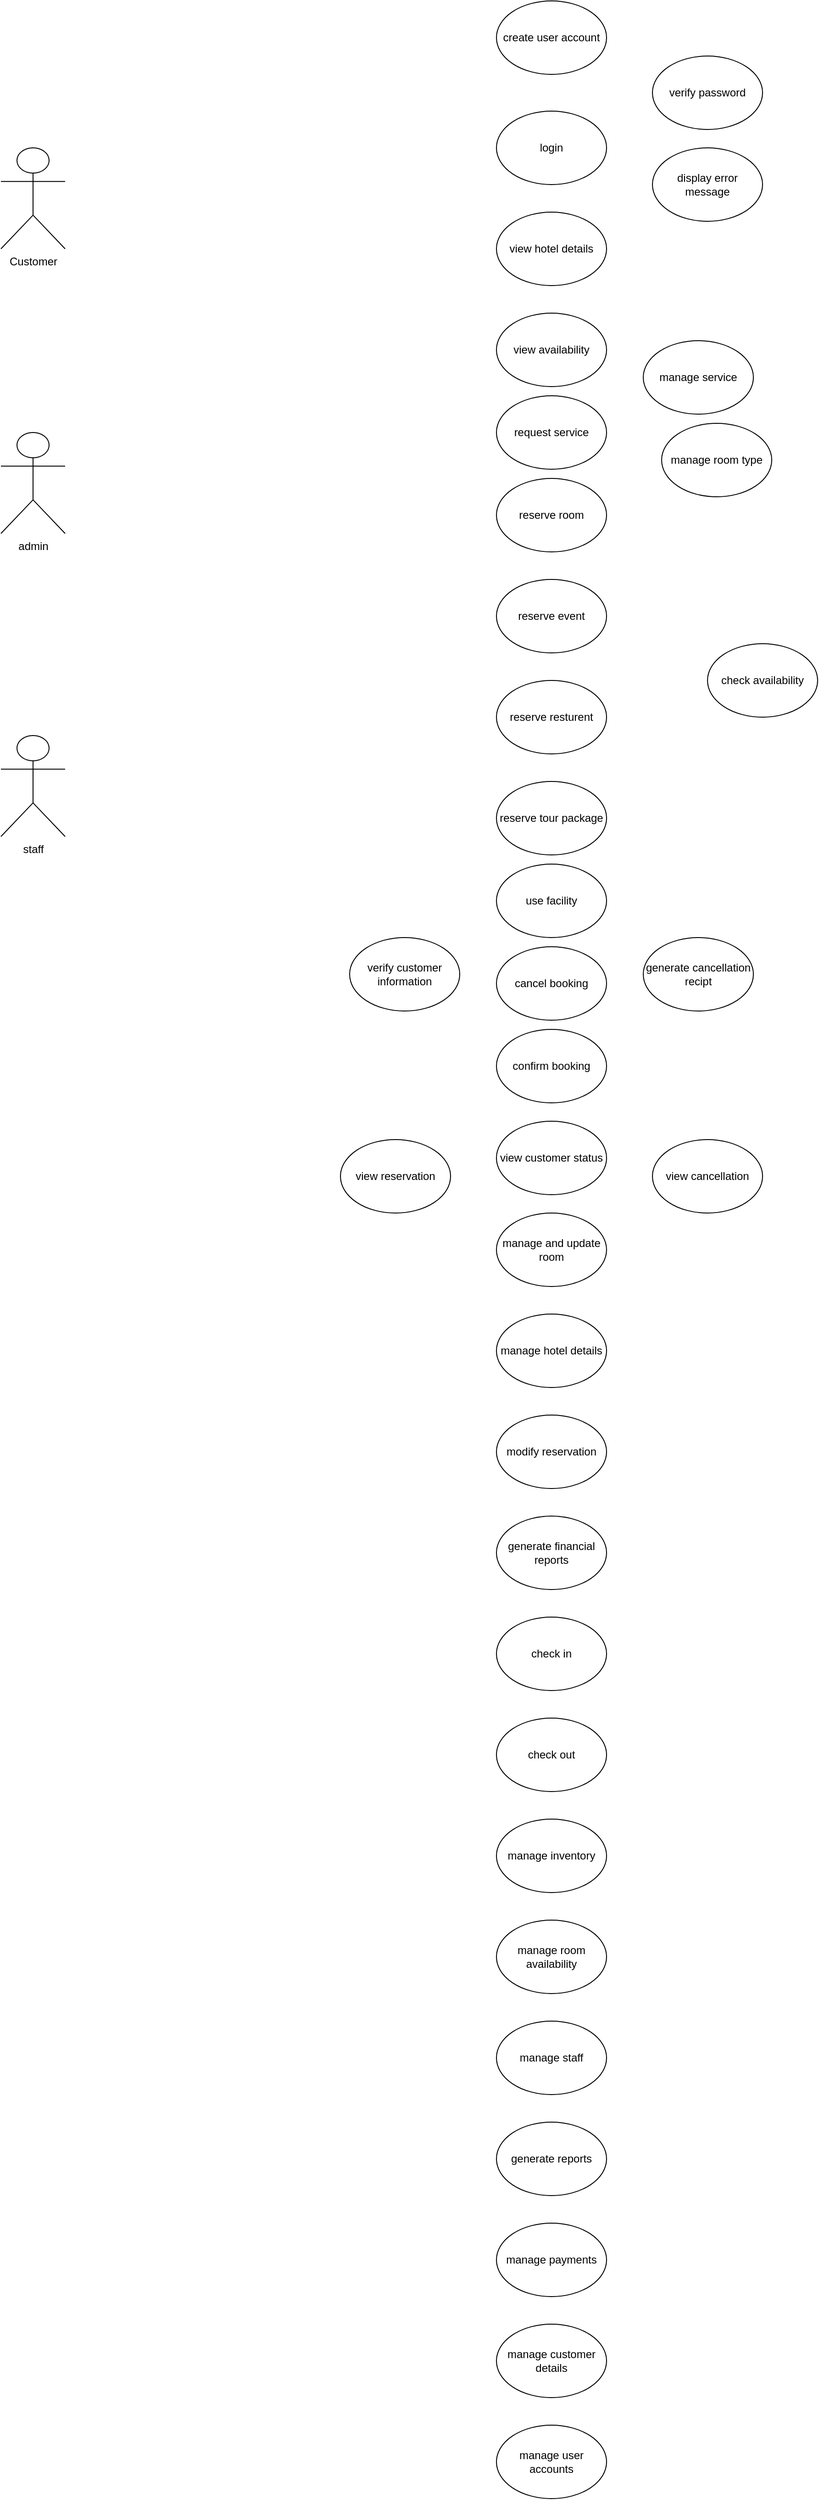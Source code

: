 <mxfile version="21.3.7" type="github">
  <diagram name="Page-1" id="8n2fAxBShtkgeZEnvYDV">
    <mxGraphModel dx="2222" dy="593" grid="1" gridSize="10" guides="1" tooltips="1" connect="1" arrows="1" fold="1" page="1" pageScale="1" pageWidth="1100" pageHeight="1700" math="0" shadow="0">
      <root>
        <mxCell id="0" />
        <mxCell id="1" parent="0" />
        <mxCell id="-rtBCofy2EuOzevjXCgD-1" value="&lt;div&gt;create user account&lt;/div&gt;" style="ellipse;whiteSpace=wrap;html=1;" vertex="1" parent="1">
          <mxGeometry x="410" y="20" width="120" height="80" as="geometry" />
        </mxCell>
        <mxCell id="-rtBCofy2EuOzevjXCgD-2" value="&lt;div&gt;login&lt;/div&gt;" style="ellipse;whiteSpace=wrap;html=1;" vertex="1" parent="1">
          <mxGeometry x="410" y="140" width="120" height="80" as="geometry" />
        </mxCell>
        <mxCell id="-rtBCofy2EuOzevjXCgD-3" value="verify password" style="ellipse;whiteSpace=wrap;html=1;" vertex="1" parent="1">
          <mxGeometry x="580" y="80" width="120" height="80" as="geometry" />
        </mxCell>
        <mxCell id="-rtBCofy2EuOzevjXCgD-4" value="display error message" style="ellipse;whiteSpace=wrap;html=1;" vertex="1" parent="1">
          <mxGeometry x="580" y="180" width="120" height="80" as="geometry" />
        </mxCell>
        <mxCell id="-rtBCofy2EuOzevjXCgD-5" value="view availability" style="ellipse;whiteSpace=wrap;html=1;" vertex="1" parent="1">
          <mxGeometry x="410" y="360" width="120" height="80" as="geometry" />
        </mxCell>
        <mxCell id="-rtBCofy2EuOzevjXCgD-6" value="reserve room" style="ellipse;whiteSpace=wrap;html=1;" vertex="1" parent="1">
          <mxGeometry x="410" y="540" width="120" height="80" as="geometry" />
        </mxCell>
        <mxCell id="-rtBCofy2EuOzevjXCgD-7" value="reserve event" style="ellipse;whiteSpace=wrap;html=1;" vertex="1" parent="1">
          <mxGeometry x="410" y="650" width="120" height="80" as="geometry" />
        </mxCell>
        <mxCell id="-rtBCofy2EuOzevjXCgD-8" value="reserve resturent" style="ellipse;whiteSpace=wrap;html=1;" vertex="1" parent="1">
          <mxGeometry x="410" y="760" width="120" height="80" as="geometry" />
        </mxCell>
        <mxCell id="-rtBCofy2EuOzevjXCgD-9" value="reserve tour package" style="ellipse;whiteSpace=wrap;html=1;" vertex="1" parent="1">
          <mxGeometry x="410" y="870" width="120" height="80" as="geometry" />
        </mxCell>
        <mxCell id="-rtBCofy2EuOzevjXCgD-10" value="manage and update room" style="ellipse;whiteSpace=wrap;html=1;" vertex="1" parent="1">
          <mxGeometry x="410" y="1340" width="120" height="80" as="geometry" />
        </mxCell>
        <mxCell id="-rtBCofy2EuOzevjXCgD-11" value="view customer status" style="ellipse;whiteSpace=wrap;html=1;" vertex="1" parent="1">
          <mxGeometry x="410" y="1240" width="120" height="80" as="geometry" />
        </mxCell>
        <mxCell id="-rtBCofy2EuOzevjXCgD-12" value="check availability" style="ellipse;whiteSpace=wrap;html=1;" vertex="1" parent="1">
          <mxGeometry x="640" y="720" width="120" height="80" as="geometry" />
        </mxCell>
        <mxCell id="-rtBCofy2EuOzevjXCgD-14" value="cancel booking" style="ellipse;whiteSpace=wrap;html=1;" vertex="1" parent="1">
          <mxGeometry x="410" y="1050" width="120" height="80" as="geometry" />
        </mxCell>
        <mxCell id="-rtBCofy2EuOzevjXCgD-15" value="verify customer information" style="ellipse;whiteSpace=wrap;html=1;" vertex="1" parent="1">
          <mxGeometry x="250" y="1040" width="120" height="80" as="geometry" />
        </mxCell>
        <mxCell id="-rtBCofy2EuOzevjXCgD-16" value="generate cancellation recipt" style="ellipse;whiteSpace=wrap;html=1;" vertex="1" parent="1">
          <mxGeometry x="570" y="1040" width="120" height="80" as="geometry" />
        </mxCell>
        <mxCell id="-rtBCofy2EuOzevjXCgD-17" value="confirm booking" style="ellipse;whiteSpace=wrap;html=1;" vertex="1" parent="1">
          <mxGeometry x="410" y="1140" width="120" height="80" as="geometry" />
        </mxCell>
        <mxCell id="-rtBCofy2EuOzevjXCgD-19" value="view reservation" style="ellipse;whiteSpace=wrap;html=1;" vertex="1" parent="1">
          <mxGeometry x="240" y="1260" width="120" height="80" as="geometry" />
        </mxCell>
        <mxCell id="-rtBCofy2EuOzevjXCgD-20" value="view cancellation" style="ellipse;whiteSpace=wrap;html=1;" vertex="1" parent="1">
          <mxGeometry x="580" y="1260" width="120" height="80" as="geometry" />
        </mxCell>
        <mxCell id="-rtBCofy2EuOzevjXCgD-21" value="manage hotel details" style="ellipse;whiteSpace=wrap;html=1;" vertex="1" parent="1">
          <mxGeometry x="410" y="1450" width="120" height="80" as="geometry" />
        </mxCell>
        <mxCell id="-rtBCofy2EuOzevjXCgD-22" value="modify reservation" style="ellipse;whiteSpace=wrap;html=1;" vertex="1" parent="1">
          <mxGeometry x="410" y="1560" width="120" height="80" as="geometry" />
        </mxCell>
        <mxCell id="-rtBCofy2EuOzevjXCgD-23" value="view hotel details" style="ellipse;whiteSpace=wrap;html=1;" vertex="1" parent="1">
          <mxGeometry x="410" y="250" width="120" height="80" as="geometry" />
        </mxCell>
        <mxCell id="-rtBCofy2EuOzevjXCgD-24" value="generate financial reports" style="ellipse;whiteSpace=wrap;html=1;" vertex="1" parent="1">
          <mxGeometry x="410" y="1670" width="120" height="80" as="geometry" />
        </mxCell>
        <mxCell id="-rtBCofy2EuOzevjXCgD-25" value="check in" style="ellipse;whiteSpace=wrap;html=1;" vertex="1" parent="1">
          <mxGeometry x="410" y="1780" width="120" height="80" as="geometry" />
        </mxCell>
        <mxCell id="-rtBCofy2EuOzevjXCgD-26" value="check out" style="ellipse;whiteSpace=wrap;html=1;" vertex="1" parent="1">
          <mxGeometry x="410" y="1890" width="120" height="80" as="geometry" />
        </mxCell>
        <mxCell id="-rtBCofy2EuOzevjXCgD-27" value="manage inventory" style="ellipse;whiteSpace=wrap;html=1;" vertex="1" parent="1">
          <mxGeometry x="410" y="2000" width="120" height="80" as="geometry" />
        </mxCell>
        <mxCell id="-rtBCofy2EuOzevjXCgD-28" value="manage room availability" style="ellipse;whiteSpace=wrap;html=1;" vertex="1" parent="1">
          <mxGeometry x="410" y="2110" width="120" height="80" as="geometry" />
        </mxCell>
        <mxCell id="-rtBCofy2EuOzevjXCgD-29" value="manage staff" style="ellipse;whiteSpace=wrap;html=1;" vertex="1" parent="1">
          <mxGeometry x="410" y="2220" width="120" height="80" as="geometry" />
        </mxCell>
        <mxCell id="-rtBCofy2EuOzevjXCgD-30" value="generate reports" style="ellipse;whiteSpace=wrap;html=1;" vertex="1" parent="1">
          <mxGeometry x="410" y="2330" width="120" height="80" as="geometry" />
        </mxCell>
        <mxCell id="-rtBCofy2EuOzevjXCgD-31" value="manage payments" style="ellipse;whiteSpace=wrap;html=1;" vertex="1" parent="1">
          <mxGeometry x="410" y="2440" width="120" height="80" as="geometry" />
        </mxCell>
        <mxCell id="-rtBCofy2EuOzevjXCgD-32" value="manage customer details" style="ellipse;whiteSpace=wrap;html=1;" vertex="1" parent="1">
          <mxGeometry x="410" y="2550" width="120" height="80" as="geometry" />
        </mxCell>
        <mxCell id="-rtBCofy2EuOzevjXCgD-33" value="manage user accounts" style="ellipse;whiteSpace=wrap;html=1;" vertex="1" parent="1">
          <mxGeometry x="410" y="2660" width="120" height="80" as="geometry" />
        </mxCell>
        <mxCell id="-rtBCofy2EuOzevjXCgD-34" value="manage room type" style="ellipse;whiteSpace=wrap;html=1;" vertex="1" parent="1">
          <mxGeometry x="590" y="480" width="120" height="80" as="geometry" />
        </mxCell>
        <mxCell id="-rtBCofy2EuOzevjXCgD-35" value="use facility" style="ellipse;whiteSpace=wrap;html=1;" vertex="1" parent="1">
          <mxGeometry x="410" y="960" width="120" height="80" as="geometry" />
        </mxCell>
        <mxCell id="-rtBCofy2EuOzevjXCgD-37" value="request service" style="ellipse;whiteSpace=wrap;html=1;" vertex="1" parent="1">
          <mxGeometry x="410" y="450" width="120" height="80" as="geometry" />
        </mxCell>
        <mxCell id="-rtBCofy2EuOzevjXCgD-38" value="manage service" style="ellipse;whiteSpace=wrap;html=1;" vertex="1" parent="1">
          <mxGeometry x="570" y="390" width="120" height="80" as="geometry" />
        </mxCell>
        <mxCell id="-rtBCofy2EuOzevjXCgD-40" value="Customer" style="shape=umlActor;verticalLabelPosition=bottom;verticalAlign=top;html=1;outlineConnect=0;" vertex="1" parent="1">
          <mxGeometry x="-130" y="180" width="70" height="110" as="geometry" />
        </mxCell>
        <mxCell id="-rtBCofy2EuOzevjXCgD-42" value="admin" style="shape=umlActor;verticalLabelPosition=bottom;verticalAlign=top;html=1;outlineConnect=0;" vertex="1" parent="1">
          <mxGeometry x="-130" y="490" width="70" height="110" as="geometry" />
        </mxCell>
        <mxCell id="-rtBCofy2EuOzevjXCgD-43" value="staff" style="shape=umlActor;verticalLabelPosition=bottom;verticalAlign=top;html=1;outlineConnect=0;" vertex="1" parent="1">
          <mxGeometry x="-130" y="820" width="70" height="110" as="geometry" />
        </mxCell>
      </root>
    </mxGraphModel>
  </diagram>
</mxfile>
